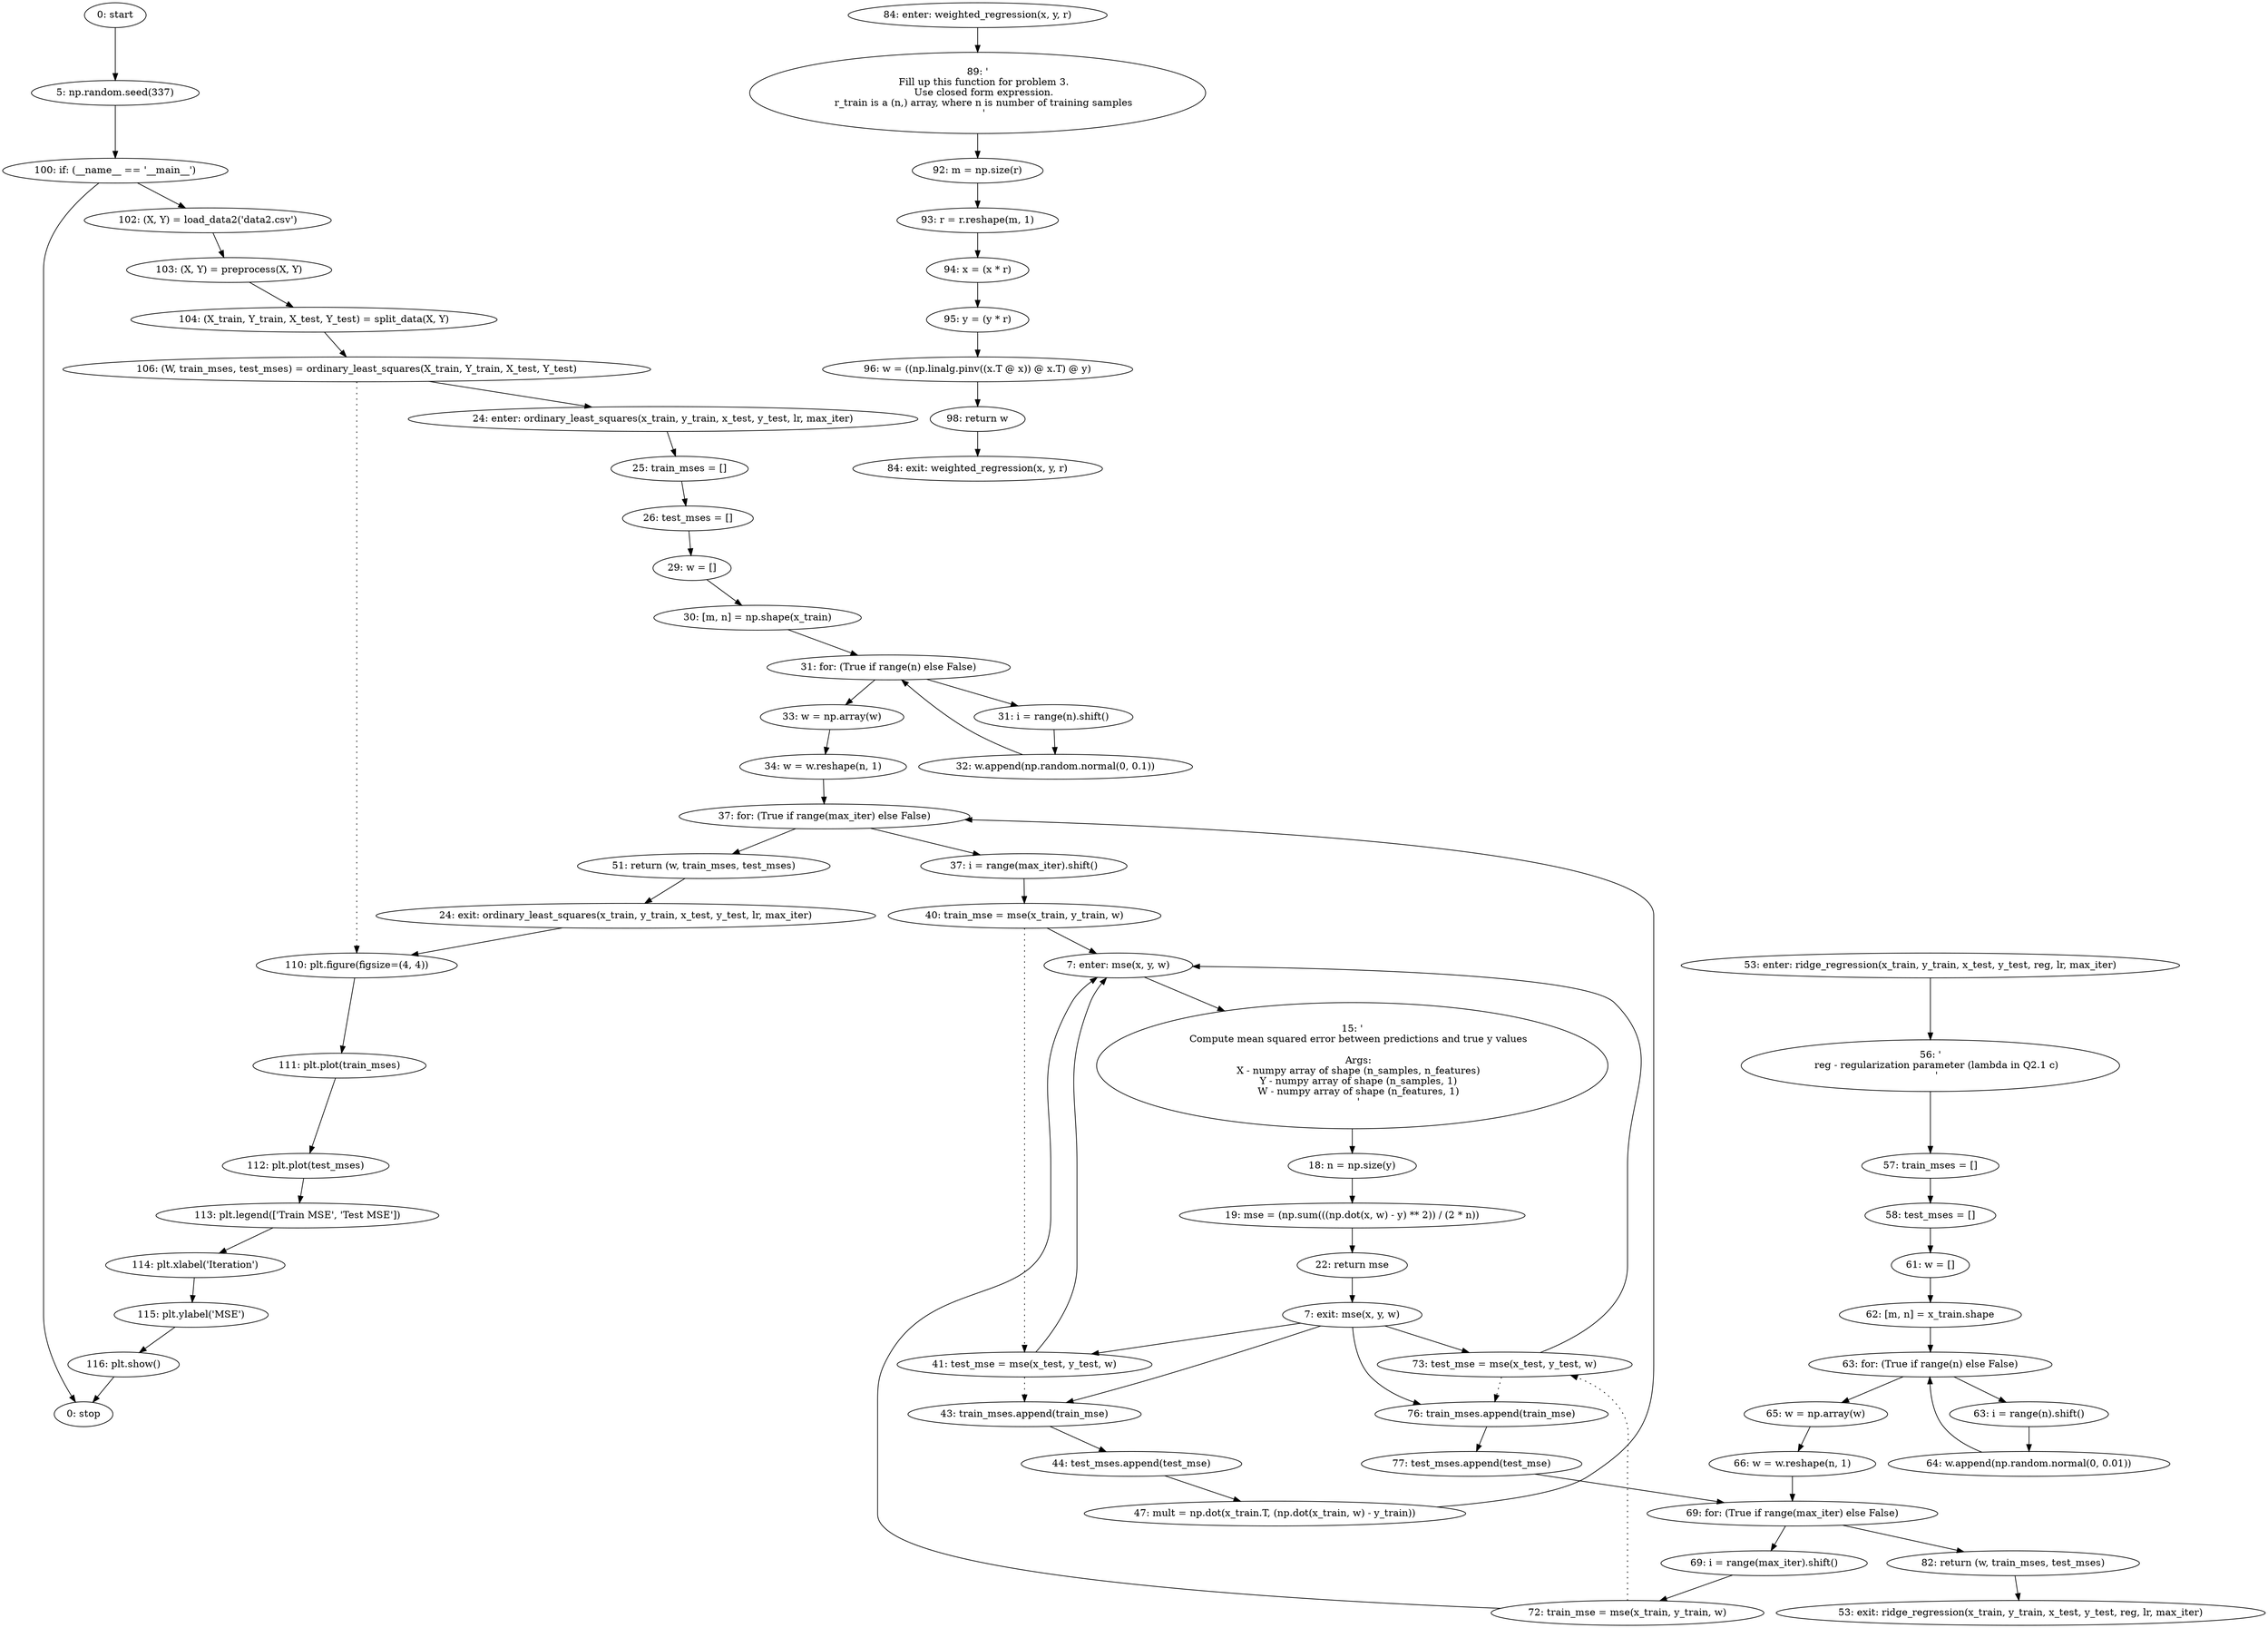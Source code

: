 strict digraph "" {
	node [label="\N"];
	0	 [label="0: start"];
	1	 [label="5: np.random.seed(337)"];
	0 -> 1;
	55	 [label="100: if: (__name__ == '__main__')"];
	1 -> 55;
	56	 [label="102: (X, Y) = load_data2('data2.csv')"];
	55 -> 56;
	67	 [label="0: stop"];
	55 -> 67;
	2	 [label="7: enter: mse(x, y, w)"];
	4	 [label="15: '\n    Compute mean squared error between predictions and true y values\n\n    Args:\n    X - numpy array of shape (n_samples, \
n_features)\n    Y - numpy array of shape (n_samples, 1)\n    W - numpy array of shape (n_features, 1)\n    '"];
	2 -> 4;
	5	 [label="18: n = np.size(y)"];
	4 -> 5;
	21	 [label="40: train_mse = mse(x_train, y_train, w)"];
	21 -> 2;
	22	 [label="41: test_mse = mse(x_test, y_test, w)"];
	21 -> 22	 [style=dotted,
		weight=100];
	22 -> 2;
	23	 [label="43: train_mses.append(train_mse)"];
	22 -> 23	 [style=dotted,
		weight=100];
	24	 [label="44: test_mses.append(test_mse)"];
	23 -> 24;
	41	 [label="72: train_mse = mse(x_train, y_train, w)"];
	41 -> 2;
	42	 [label="73: test_mse = mse(x_test, y_test, w)"];
	41 -> 42	 [style=dotted,
		weight=100];
	42 -> 2;
	43	 [label="76: train_mses.append(train_mse)"];
	42 -> 43	 [style=dotted,
		weight=100];
	44	 [label="77: test_mses.append(test_mse)"];
	43 -> 44;
	3	 [label="7: exit: mse(x, y, w)"];
	3 -> 22;
	3 -> 23;
	3 -> 42;
	3 -> 43;
	7	 [label="22: return mse"];
	7 -> 3;
	6	 [label="19: mse = (np.sum(((np.dot(x, w) - y) ** 2)) / (2 * n))"];
	5 -> 6;
	6 -> 7;
	8	 [label="24: enter: ordinary_least_squares(x_train, y_train, x_test, y_test, lr, max_iter)"];
	10	 [label="25: train_mses = []"];
	8 -> 10;
	11	 [label="26: test_mses = []"];
	10 -> 11;
	59	 [label="106: (W, train_mses, test_mses) = ordinary_least_squares(X_train, Y_train, X_test, Y_test)"];
	59 -> 8;
	60	 [label="110: plt.figure(figsize=(4, 4))"];
	59 -> 60	 [style=dotted,
		weight=100];
	61	 [label="111: plt.plot(train_mses)"];
	60 -> 61;
	9	 [label="24: exit: ordinary_least_squares(x_train, y_train, x_test, y_test, lr, max_iter)"];
	9 -> 60;
	26	 [label="51: return (w, train_mses, test_mses)"];
	26 -> 9;
	12	 [label="29: w = []"];
	11 -> 12;
	13	 [label="30: [m, n] = np.shape(x_train)"];
	12 -> 13;
	14	 [label="31: for: (True if range(n) else False)"];
	13 -> 14;
	15	 [label="31: i = range(n).shift()"];
	14 -> 15;
	17	 [label="33: w = np.array(w)"];
	14 -> 17;
	16	 [label="32: w.append(np.random.normal(0, 0.1))"];
	15 -> 16;
	18	 [label="34: w = w.reshape(n, 1)"];
	17 -> 18;
	16 -> 14;
	19	 [label="37: for: (True if range(max_iter) else False)"];
	18 -> 19;
	19 -> 26;
	20	 [label="37: i = range(max_iter).shift()"];
	19 -> 20;
	20 -> 21;
	25	 [label="47: mult = np.dot(x_train.T, (np.dot(x_train, w) - y_train))"];
	25 -> 19;
	24 -> 25;
	27	 [label="53: enter: ridge_regression(x_train, y_train, x_test, y_test, reg, lr, max_iter)"];
	29	 [label="56: '\n    reg - regularization parameter (lambda in Q2.1 c)\n    '"];
	27 -> 29;
	30	 [label="57: train_mses = []"];
	29 -> 30;
	28	 [label="53: exit: ridge_regression(x_train, y_train, x_test, y_test, reg, lr, max_iter)"];
	45	 [label="82: return (w, train_mses, test_mses)"];
	45 -> 28;
	31	 [label="58: test_mses = []"];
	30 -> 31;
	32	 [label="61: w = []"];
	31 -> 32;
	33	 [label="62: [m, n] = x_train.shape"];
	32 -> 33;
	34	 [label="63: for: (True if range(n) else False)"];
	33 -> 34;
	35	 [label="63: i = range(n).shift()"];
	34 -> 35;
	37	 [label="65: w = np.array(w)"];
	34 -> 37;
	36	 [label="64: w.append(np.random.normal(0, 0.01))"];
	35 -> 36;
	38	 [label="66: w = w.reshape(n, 1)"];
	37 -> 38;
	36 -> 34;
	39	 [label="69: for: (True if range(max_iter) else False)"];
	38 -> 39;
	39 -> 45;
	40	 [label="69: i = range(max_iter).shift()"];
	39 -> 40;
	40 -> 41;
	44 -> 39;
	46	 [label="84: enter: weighted_regression(x, y, r)"];
	48	 [label="89: '\n    Fill up this function for problem 3.\n    Use closed form expression.\n    r_train is a (n,) array, where n is number \
of training samples\n    '"];
	46 -> 48;
	49	 [label="92: m = np.size(r)"];
	48 -> 49;
	47	 [label="84: exit: weighted_regression(x, y, r)"];
	54	 [label="98: return w"];
	54 -> 47;
	50	 [label="93: r = r.reshape(m, 1)"];
	49 -> 50;
	51	 [label="94: x = (x * r)"];
	50 -> 51;
	52	 [label="95: y = (y * r)"];
	51 -> 52;
	53	 [label="96: w = ((np.linalg.pinv((x.T @ x)) @ x.T) @ y)"];
	52 -> 53;
	53 -> 54;
	57	 [label="103: (X, Y) = preprocess(X, Y)"];
	56 -> 57;
	58	 [label="104: (X_train, Y_train, X_test, Y_test) = split_data(X, Y)"];
	57 -> 58;
	58 -> 59;
	62	 [label="112: plt.plot(test_mses)"];
	61 -> 62;
	63	 [label="113: plt.legend(['Train MSE', 'Test MSE'])"];
	62 -> 63;
	64	 [label="114: plt.xlabel('Iteration')"];
	63 -> 64;
	65	 [label="115: plt.ylabel('MSE')"];
	64 -> 65;
	66	 [label="116: plt.show()"];
	65 -> 66;
	66 -> 67;
}

